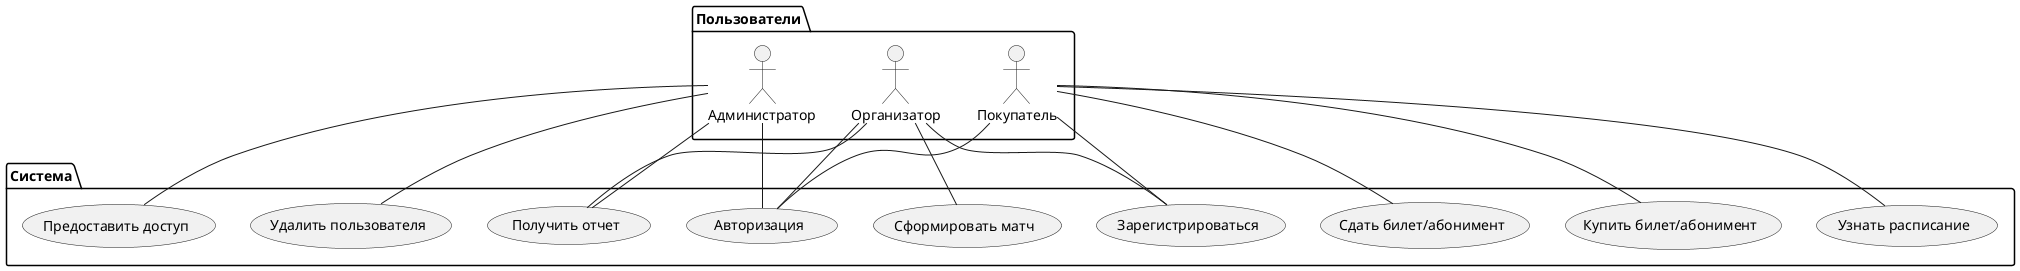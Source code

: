 @startuml

package Пользователи {
actor Покупатель
actor Организатор
actor Администратор
}

package Система {
usecase "Узнать расписание" as UC1
usecase "Зарегистрироваться" as UC2
usecase "Авторизация" as UC3
usecase "Купить билет/абонимент" as UC4
usecase "Сдать билет/абонимент" as UC5
usecase "Сформировать матч" as UC6
usecase "Получить отчет" as UC7
usecase "Предоставить доступ" as UC8
usecase "Удалить пользователя" as UC9
}

Покупатель -- UC1
Покупатель -- UC2
Покупатель -- UC3
Покупатель -- UC4
Покупатель -- UC5

Организатор -- UC2
Организатор -- UC3
Организатор -- UC6
Организатор -- UC7

Администратор -- UC3
Администратор -- UC8
Администратор -- UC9
Администратор -- UC7
@enduml
